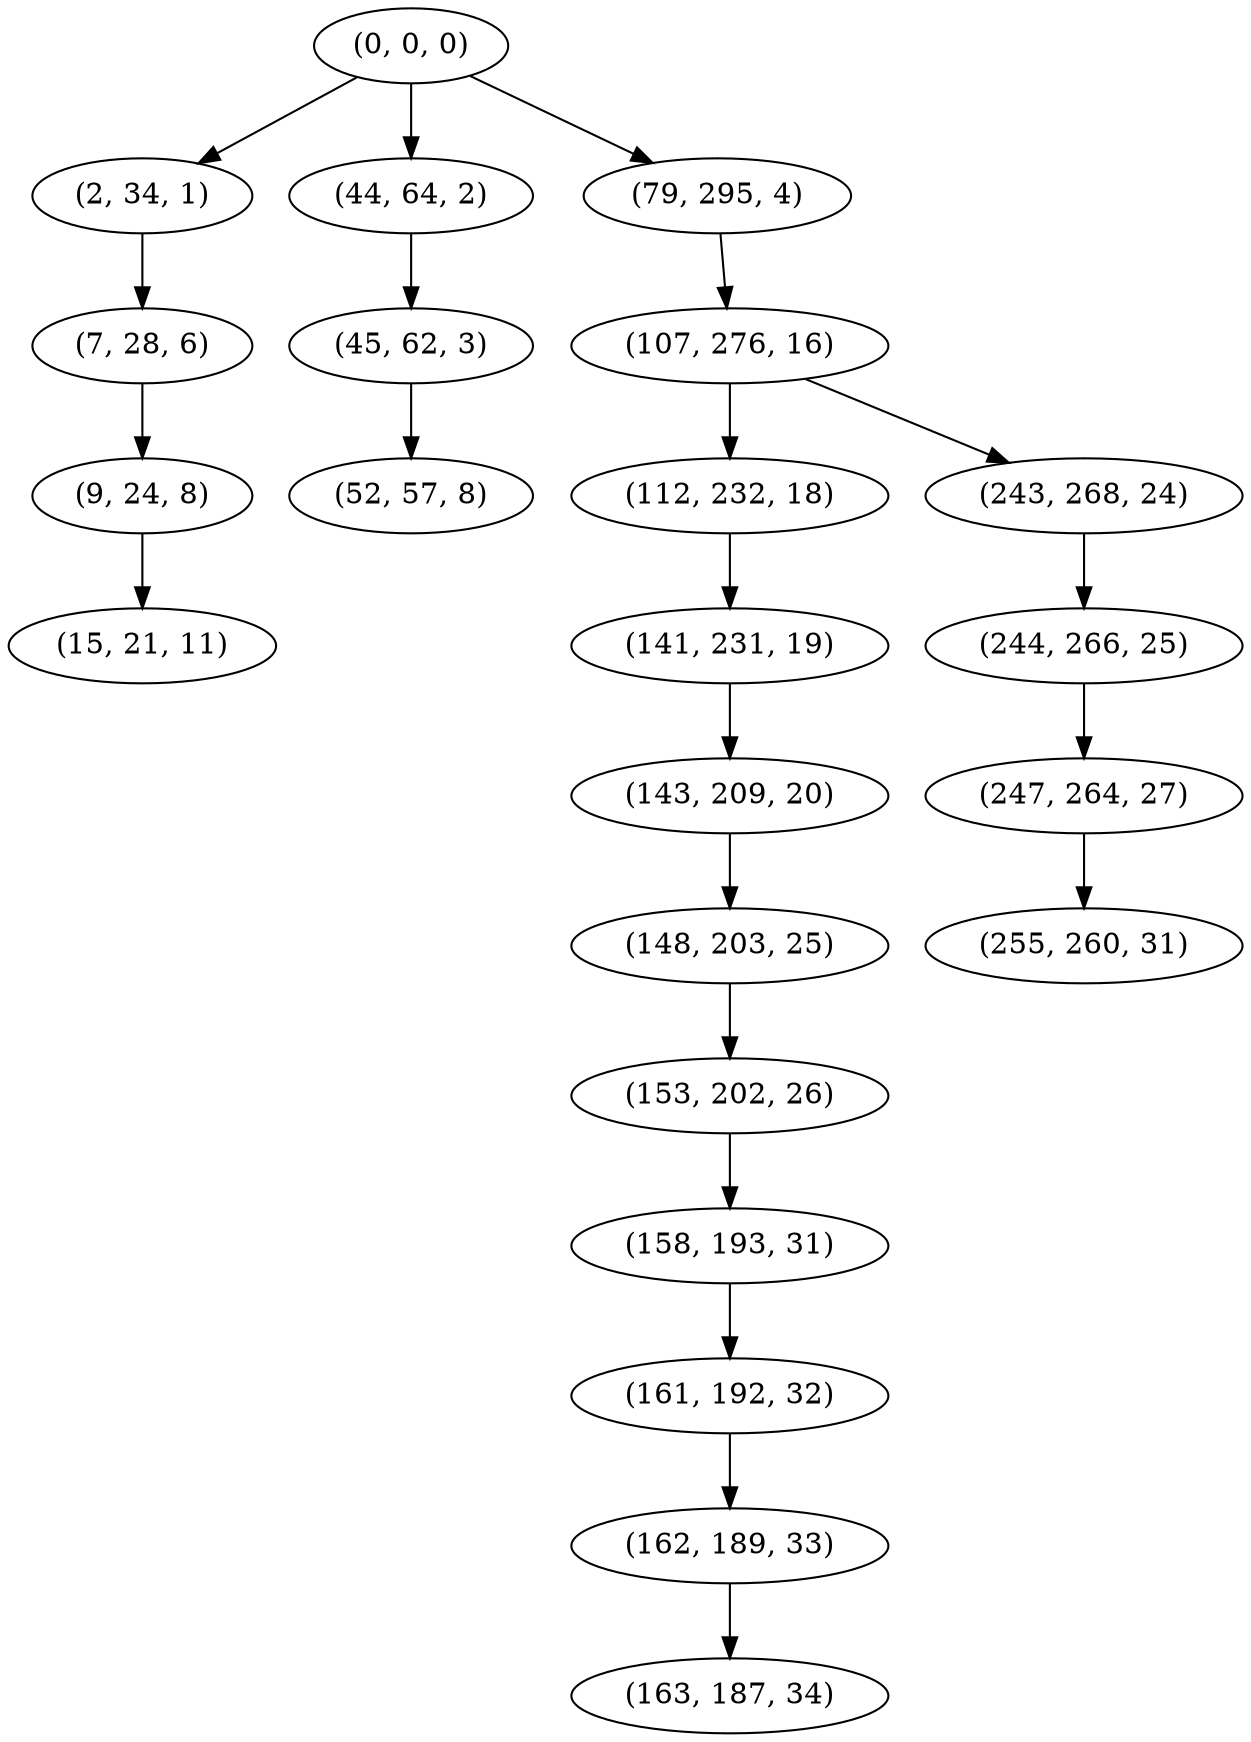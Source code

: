 digraph tree {
    "(0, 0, 0)";
    "(2, 34, 1)";
    "(7, 28, 6)";
    "(9, 24, 8)";
    "(15, 21, 11)";
    "(44, 64, 2)";
    "(45, 62, 3)";
    "(52, 57, 8)";
    "(79, 295, 4)";
    "(107, 276, 16)";
    "(112, 232, 18)";
    "(141, 231, 19)";
    "(143, 209, 20)";
    "(148, 203, 25)";
    "(153, 202, 26)";
    "(158, 193, 31)";
    "(161, 192, 32)";
    "(162, 189, 33)";
    "(163, 187, 34)";
    "(243, 268, 24)";
    "(244, 266, 25)";
    "(247, 264, 27)";
    "(255, 260, 31)";
    "(0, 0, 0)" -> "(2, 34, 1)";
    "(0, 0, 0)" -> "(44, 64, 2)";
    "(0, 0, 0)" -> "(79, 295, 4)";
    "(2, 34, 1)" -> "(7, 28, 6)";
    "(7, 28, 6)" -> "(9, 24, 8)";
    "(9, 24, 8)" -> "(15, 21, 11)";
    "(44, 64, 2)" -> "(45, 62, 3)";
    "(45, 62, 3)" -> "(52, 57, 8)";
    "(79, 295, 4)" -> "(107, 276, 16)";
    "(107, 276, 16)" -> "(112, 232, 18)";
    "(107, 276, 16)" -> "(243, 268, 24)";
    "(112, 232, 18)" -> "(141, 231, 19)";
    "(141, 231, 19)" -> "(143, 209, 20)";
    "(143, 209, 20)" -> "(148, 203, 25)";
    "(148, 203, 25)" -> "(153, 202, 26)";
    "(153, 202, 26)" -> "(158, 193, 31)";
    "(158, 193, 31)" -> "(161, 192, 32)";
    "(161, 192, 32)" -> "(162, 189, 33)";
    "(162, 189, 33)" -> "(163, 187, 34)";
    "(243, 268, 24)" -> "(244, 266, 25)";
    "(244, 266, 25)" -> "(247, 264, 27)";
    "(247, 264, 27)" -> "(255, 260, 31)";
}
